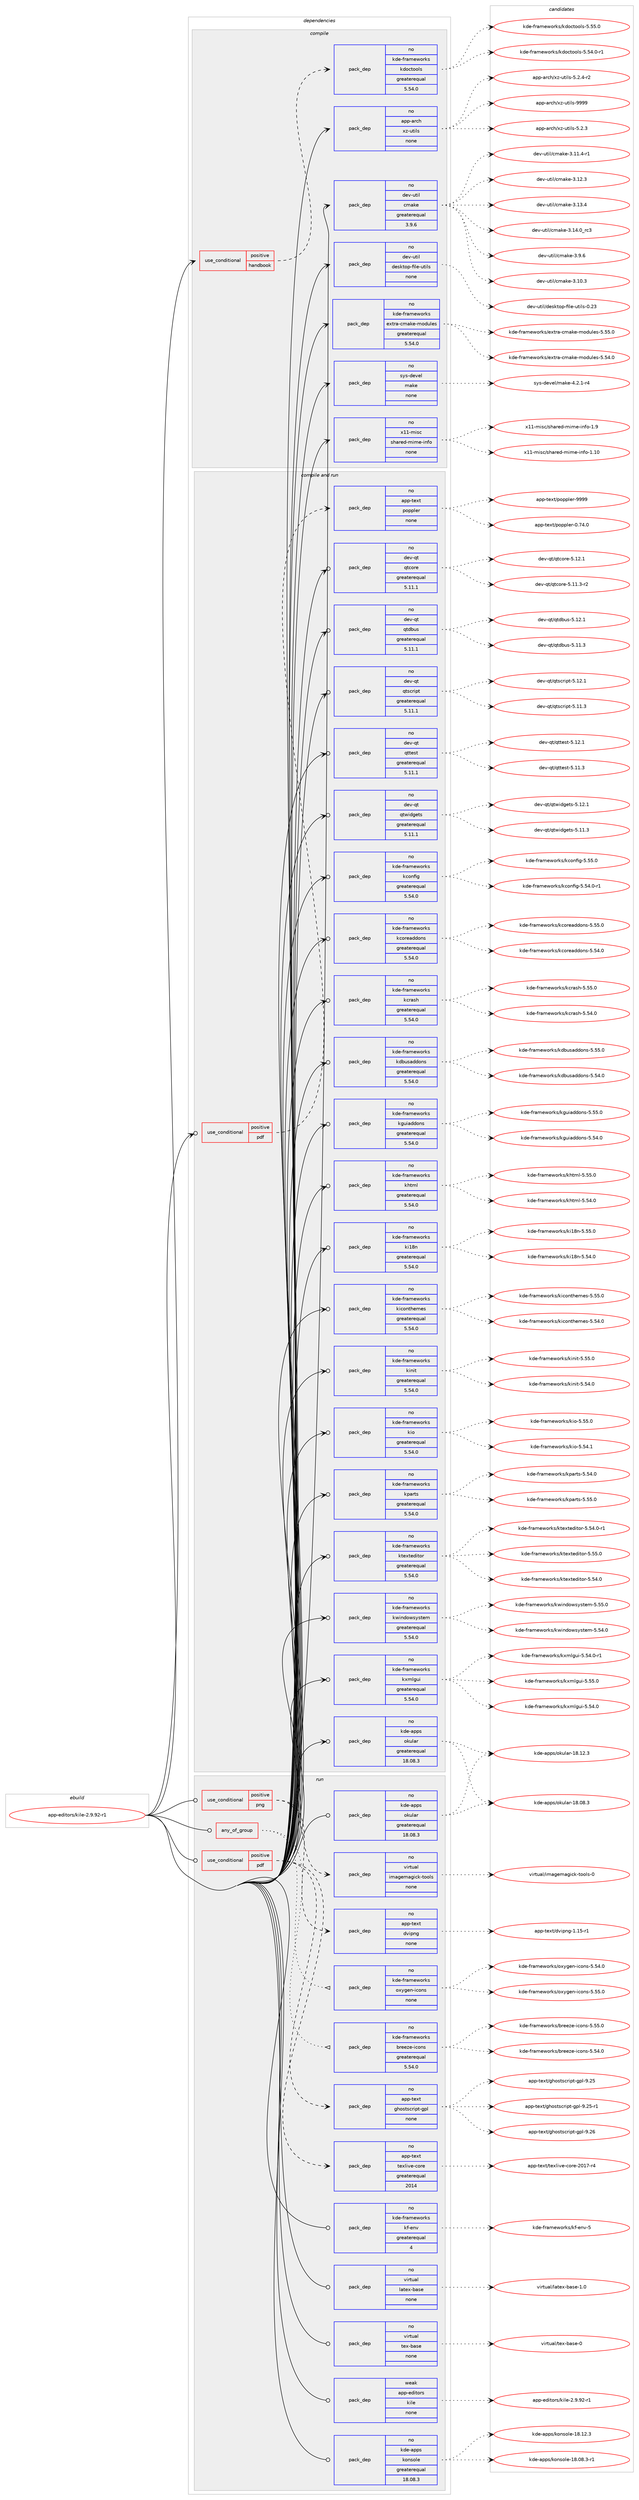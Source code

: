 digraph prolog {

# *************
# Graph options
# *************

newrank=true;
concentrate=true;
compound=true;
graph [rankdir=LR,fontname=Helvetica,fontsize=10,ranksep=1.5];#, ranksep=2.5, nodesep=0.2];
edge  [arrowhead=vee];
node  [fontname=Helvetica,fontsize=10];

# **********
# The ebuild
# **********

subgraph cluster_leftcol {
color=gray;
rank=same;
label=<<i>ebuild</i>>;
id [label="app-editors/kile-2.9.92-r1", color=red, width=4, href="../app-editors/kile-2.9.92-r1.svg"];
}

# ****************
# The dependencies
# ****************

subgraph cluster_midcol {
color=gray;
label=<<i>dependencies</i>>;
subgraph cluster_compile {
fillcolor="#eeeeee";
style=filled;
label=<<i>compile</i>>;
subgraph cond348886 {
dependency1280638 [label=<<TABLE BORDER="0" CELLBORDER="1" CELLSPACING="0" CELLPADDING="4"><TR><TD ROWSPAN="3" CELLPADDING="10">use_conditional</TD></TR><TR><TD>positive</TD></TR><TR><TD>handbook</TD></TR></TABLE>>, shape=none, color=red];
subgraph pack911832 {
dependency1280639 [label=<<TABLE BORDER="0" CELLBORDER="1" CELLSPACING="0" CELLPADDING="4" WIDTH="220"><TR><TD ROWSPAN="6" CELLPADDING="30">pack_dep</TD></TR><TR><TD WIDTH="110">no</TD></TR><TR><TD>kde-frameworks</TD></TR><TR><TD>kdoctools</TD></TR><TR><TD>greaterequal</TD></TR><TR><TD>5.54.0</TD></TR></TABLE>>, shape=none, color=blue];
}
dependency1280638:e -> dependency1280639:w [weight=20,style="dashed",arrowhead="vee"];
}
id:e -> dependency1280638:w [weight=20,style="solid",arrowhead="vee"];
subgraph pack911833 {
dependency1280640 [label=<<TABLE BORDER="0" CELLBORDER="1" CELLSPACING="0" CELLPADDING="4" WIDTH="220"><TR><TD ROWSPAN="6" CELLPADDING="30">pack_dep</TD></TR><TR><TD WIDTH="110">no</TD></TR><TR><TD>app-arch</TD></TR><TR><TD>xz-utils</TD></TR><TR><TD>none</TD></TR><TR><TD></TD></TR></TABLE>>, shape=none, color=blue];
}
id:e -> dependency1280640:w [weight=20,style="solid",arrowhead="vee"];
subgraph pack911834 {
dependency1280641 [label=<<TABLE BORDER="0" CELLBORDER="1" CELLSPACING="0" CELLPADDING="4" WIDTH="220"><TR><TD ROWSPAN="6" CELLPADDING="30">pack_dep</TD></TR><TR><TD WIDTH="110">no</TD></TR><TR><TD>dev-util</TD></TR><TR><TD>cmake</TD></TR><TR><TD>greaterequal</TD></TR><TR><TD>3.9.6</TD></TR></TABLE>>, shape=none, color=blue];
}
id:e -> dependency1280641:w [weight=20,style="solid",arrowhead="vee"];
subgraph pack911835 {
dependency1280642 [label=<<TABLE BORDER="0" CELLBORDER="1" CELLSPACING="0" CELLPADDING="4" WIDTH="220"><TR><TD ROWSPAN="6" CELLPADDING="30">pack_dep</TD></TR><TR><TD WIDTH="110">no</TD></TR><TR><TD>dev-util</TD></TR><TR><TD>desktop-file-utils</TD></TR><TR><TD>none</TD></TR><TR><TD></TD></TR></TABLE>>, shape=none, color=blue];
}
id:e -> dependency1280642:w [weight=20,style="solid",arrowhead="vee"];
subgraph pack911836 {
dependency1280643 [label=<<TABLE BORDER="0" CELLBORDER="1" CELLSPACING="0" CELLPADDING="4" WIDTH="220"><TR><TD ROWSPAN="6" CELLPADDING="30">pack_dep</TD></TR><TR><TD WIDTH="110">no</TD></TR><TR><TD>kde-frameworks</TD></TR><TR><TD>extra-cmake-modules</TD></TR><TR><TD>greaterequal</TD></TR><TR><TD>5.54.0</TD></TR></TABLE>>, shape=none, color=blue];
}
id:e -> dependency1280643:w [weight=20,style="solid",arrowhead="vee"];
subgraph pack911837 {
dependency1280644 [label=<<TABLE BORDER="0" CELLBORDER="1" CELLSPACING="0" CELLPADDING="4" WIDTH="220"><TR><TD ROWSPAN="6" CELLPADDING="30">pack_dep</TD></TR><TR><TD WIDTH="110">no</TD></TR><TR><TD>sys-devel</TD></TR><TR><TD>make</TD></TR><TR><TD>none</TD></TR><TR><TD></TD></TR></TABLE>>, shape=none, color=blue];
}
id:e -> dependency1280644:w [weight=20,style="solid",arrowhead="vee"];
subgraph pack911838 {
dependency1280645 [label=<<TABLE BORDER="0" CELLBORDER="1" CELLSPACING="0" CELLPADDING="4" WIDTH="220"><TR><TD ROWSPAN="6" CELLPADDING="30">pack_dep</TD></TR><TR><TD WIDTH="110">no</TD></TR><TR><TD>x11-misc</TD></TR><TR><TD>shared-mime-info</TD></TR><TR><TD>none</TD></TR><TR><TD></TD></TR></TABLE>>, shape=none, color=blue];
}
id:e -> dependency1280645:w [weight=20,style="solid",arrowhead="vee"];
}
subgraph cluster_compileandrun {
fillcolor="#eeeeee";
style=filled;
label=<<i>compile and run</i>>;
subgraph cond348887 {
dependency1280646 [label=<<TABLE BORDER="0" CELLBORDER="1" CELLSPACING="0" CELLPADDING="4"><TR><TD ROWSPAN="3" CELLPADDING="10">use_conditional</TD></TR><TR><TD>positive</TD></TR><TR><TD>pdf</TD></TR></TABLE>>, shape=none, color=red];
subgraph pack911839 {
dependency1280647 [label=<<TABLE BORDER="0" CELLBORDER="1" CELLSPACING="0" CELLPADDING="4" WIDTH="220"><TR><TD ROWSPAN="6" CELLPADDING="30">pack_dep</TD></TR><TR><TD WIDTH="110">no</TD></TR><TR><TD>app-text</TD></TR><TR><TD>poppler</TD></TR><TR><TD>none</TD></TR><TR><TD></TD></TR></TABLE>>, shape=none, color=blue];
}
dependency1280646:e -> dependency1280647:w [weight=20,style="dashed",arrowhead="vee"];
}
id:e -> dependency1280646:w [weight=20,style="solid",arrowhead="odotvee"];
subgraph pack911840 {
dependency1280648 [label=<<TABLE BORDER="0" CELLBORDER="1" CELLSPACING="0" CELLPADDING="4" WIDTH="220"><TR><TD ROWSPAN="6" CELLPADDING="30">pack_dep</TD></TR><TR><TD WIDTH="110">no</TD></TR><TR><TD>dev-qt</TD></TR><TR><TD>qtcore</TD></TR><TR><TD>greaterequal</TD></TR><TR><TD>5.11.1</TD></TR></TABLE>>, shape=none, color=blue];
}
id:e -> dependency1280648:w [weight=20,style="solid",arrowhead="odotvee"];
subgraph pack911841 {
dependency1280649 [label=<<TABLE BORDER="0" CELLBORDER="1" CELLSPACING="0" CELLPADDING="4" WIDTH="220"><TR><TD ROWSPAN="6" CELLPADDING="30">pack_dep</TD></TR><TR><TD WIDTH="110">no</TD></TR><TR><TD>dev-qt</TD></TR><TR><TD>qtdbus</TD></TR><TR><TD>greaterequal</TD></TR><TR><TD>5.11.1</TD></TR></TABLE>>, shape=none, color=blue];
}
id:e -> dependency1280649:w [weight=20,style="solid",arrowhead="odotvee"];
subgraph pack911842 {
dependency1280650 [label=<<TABLE BORDER="0" CELLBORDER="1" CELLSPACING="0" CELLPADDING="4" WIDTH="220"><TR><TD ROWSPAN="6" CELLPADDING="30">pack_dep</TD></TR><TR><TD WIDTH="110">no</TD></TR><TR><TD>dev-qt</TD></TR><TR><TD>qtscript</TD></TR><TR><TD>greaterequal</TD></TR><TR><TD>5.11.1</TD></TR></TABLE>>, shape=none, color=blue];
}
id:e -> dependency1280650:w [weight=20,style="solid",arrowhead="odotvee"];
subgraph pack911843 {
dependency1280651 [label=<<TABLE BORDER="0" CELLBORDER="1" CELLSPACING="0" CELLPADDING="4" WIDTH="220"><TR><TD ROWSPAN="6" CELLPADDING="30">pack_dep</TD></TR><TR><TD WIDTH="110">no</TD></TR><TR><TD>dev-qt</TD></TR><TR><TD>qttest</TD></TR><TR><TD>greaterequal</TD></TR><TR><TD>5.11.1</TD></TR></TABLE>>, shape=none, color=blue];
}
id:e -> dependency1280651:w [weight=20,style="solid",arrowhead="odotvee"];
subgraph pack911844 {
dependency1280652 [label=<<TABLE BORDER="0" CELLBORDER="1" CELLSPACING="0" CELLPADDING="4" WIDTH="220"><TR><TD ROWSPAN="6" CELLPADDING="30">pack_dep</TD></TR><TR><TD WIDTH="110">no</TD></TR><TR><TD>dev-qt</TD></TR><TR><TD>qtwidgets</TD></TR><TR><TD>greaterequal</TD></TR><TR><TD>5.11.1</TD></TR></TABLE>>, shape=none, color=blue];
}
id:e -> dependency1280652:w [weight=20,style="solid",arrowhead="odotvee"];
subgraph pack911845 {
dependency1280653 [label=<<TABLE BORDER="0" CELLBORDER="1" CELLSPACING="0" CELLPADDING="4" WIDTH="220"><TR><TD ROWSPAN="6" CELLPADDING="30">pack_dep</TD></TR><TR><TD WIDTH="110">no</TD></TR><TR><TD>kde-apps</TD></TR><TR><TD>okular</TD></TR><TR><TD>greaterequal</TD></TR><TR><TD>18.08.3</TD></TR></TABLE>>, shape=none, color=blue];
}
id:e -> dependency1280653:w [weight=20,style="solid",arrowhead="odotvee"];
subgraph pack911846 {
dependency1280654 [label=<<TABLE BORDER="0" CELLBORDER="1" CELLSPACING="0" CELLPADDING="4" WIDTH="220"><TR><TD ROWSPAN="6" CELLPADDING="30">pack_dep</TD></TR><TR><TD WIDTH="110">no</TD></TR><TR><TD>kde-frameworks</TD></TR><TR><TD>kconfig</TD></TR><TR><TD>greaterequal</TD></TR><TR><TD>5.54.0</TD></TR></TABLE>>, shape=none, color=blue];
}
id:e -> dependency1280654:w [weight=20,style="solid",arrowhead="odotvee"];
subgraph pack911847 {
dependency1280655 [label=<<TABLE BORDER="0" CELLBORDER="1" CELLSPACING="0" CELLPADDING="4" WIDTH="220"><TR><TD ROWSPAN="6" CELLPADDING="30">pack_dep</TD></TR><TR><TD WIDTH="110">no</TD></TR><TR><TD>kde-frameworks</TD></TR><TR><TD>kcoreaddons</TD></TR><TR><TD>greaterequal</TD></TR><TR><TD>5.54.0</TD></TR></TABLE>>, shape=none, color=blue];
}
id:e -> dependency1280655:w [weight=20,style="solid",arrowhead="odotvee"];
subgraph pack911848 {
dependency1280656 [label=<<TABLE BORDER="0" CELLBORDER="1" CELLSPACING="0" CELLPADDING="4" WIDTH="220"><TR><TD ROWSPAN="6" CELLPADDING="30">pack_dep</TD></TR><TR><TD WIDTH="110">no</TD></TR><TR><TD>kde-frameworks</TD></TR><TR><TD>kcrash</TD></TR><TR><TD>greaterequal</TD></TR><TR><TD>5.54.0</TD></TR></TABLE>>, shape=none, color=blue];
}
id:e -> dependency1280656:w [weight=20,style="solid",arrowhead="odotvee"];
subgraph pack911849 {
dependency1280657 [label=<<TABLE BORDER="0" CELLBORDER="1" CELLSPACING="0" CELLPADDING="4" WIDTH="220"><TR><TD ROWSPAN="6" CELLPADDING="30">pack_dep</TD></TR><TR><TD WIDTH="110">no</TD></TR><TR><TD>kde-frameworks</TD></TR><TR><TD>kdbusaddons</TD></TR><TR><TD>greaterequal</TD></TR><TR><TD>5.54.0</TD></TR></TABLE>>, shape=none, color=blue];
}
id:e -> dependency1280657:w [weight=20,style="solid",arrowhead="odotvee"];
subgraph pack911850 {
dependency1280658 [label=<<TABLE BORDER="0" CELLBORDER="1" CELLSPACING="0" CELLPADDING="4" WIDTH="220"><TR><TD ROWSPAN="6" CELLPADDING="30">pack_dep</TD></TR><TR><TD WIDTH="110">no</TD></TR><TR><TD>kde-frameworks</TD></TR><TR><TD>kguiaddons</TD></TR><TR><TD>greaterequal</TD></TR><TR><TD>5.54.0</TD></TR></TABLE>>, shape=none, color=blue];
}
id:e -> dependency1280658:w [weight=20,style="solid",arrowhead="odotvee"];
subgraph pack911851 {
dependency1280659 [label=<<TABLE BORDER="0" CELLBORDER="1" CELLSPACING="0" CELLPADDING="4" WIDTH="220"><TR><TD ROWSPAN="6" CELLPADDING="30">pack_dep</TD></TR><TR><TD WIDTH="110">no</TD></TR><TR><TD>kde-frameworks</TD></TR><TR><TD>khtml</TD></TR><TR><TD>greaterequal</TD></TR><TR><TD>5.54.0</TD></TR></TABLE>>, shape=none, color=blue];
}
id:e -> dependency1280659:w [weight=20,style="solid",arrowhead="odotvee"];
subgraph pack911852 {
dependency1280660 [label=<<TABLE BORDER="0" CELLBORDER="1" CELLSPACING="0" CELLPADDING="4" WIDTH="220"><TR><TD ROWSPAN="6" CELLPADDING="30">pack_dep</TD></TR><TR><TD WIDTH="110">no</TD></TR><TR><TD>kde-frameworks</TD></TR><TR><TD>ki18n</TD></TR><TR><TD>greaterequal</TD></TR><TR><TD>5.54.0</TD></TR></TABLE>>, shape=none, color=blue];
}
id:e -> dependency1280660:w [weight=20,style="solid",arrowhead="odotvee"];
subgraph pack911853 {
dependency1280661 [label=<<TABLE BORDER="0" CELLBORDER="1" CELLSPACING="0" CELLPADDING="4" WIDTH="220"><TR><TD ROWSPAN="6" CELLPADDING="30">pack_dep</TD></TR><TR><TD WIDTH="110">no</TD></TR><TR><TD>kde-frameworks</TD></TR><TR><TD>kiconthemes</TD></TR><TR><TD>greaterequal</TD></TR><TR><TD>5.54.0</TD></TR></TABLE>>, shape=none, color=blue];
}
id:e -> dependency1280661:w [weight=20,style="solid",arrowhead="odotvee"];
subgraph pack911854 {
dependency1280662 [label=<<TABLE BORDER="0" CELLBORDER="1" CELLSPACING="0" CELLPADDING="4" WIDTH="220"><TR><TD ROWSPAN="6" CELLPADDING="30">pack_dep</TD></TR><TR><TD WIDTH="110">no</TD></TR><TR><TD>kde-frameworks</TD></TR><TR><TD>kinit</TD></TR><TR><TD>greaterequal</TD></TR><TR><TD>5.54.0</TD></TR></TABLE>>, shape=none, color=blue];
}
id:e -> dependency1280662:w [weight=20,style="solid",arrowhead="odotvee"];
subgraph pack911855 {
dependency1280663 [label=<<TABLE BORDER="0" CELLBORDER="1" CELLSPACING="0" CELLPADDING="4" WIDTH="220"><TR><TD ROWSPAN="6" CELLPADDING="30">pack_dep</TD></TR><TR><TD WIDTH="110">no</TD></TR><TR><TD>kde-frameworks</TD></TR><TR><TD>kio</TD></TR><TR><TD>greaterequal</TD></TR><TR><TD>5.54.0</TD></TR></TABLE>>, shape=none, color=blue];
}
id:e -> dependency1280663:w [weight=20,style="solid",arrowhead="odotvee"];
subgraph pack911856 {
dependency1280664 [label=<<TABLE BORDER="0" CELLBORDER="1" CELLSPACING="0" CELLPADDING="4" WIDTH="220"><TR><TD ROWSPAN="6" CELLPADDING="30">pack_dep</TD></TR><TR><TD WIDTH="110">no</TD></TR><TR><TD>kde-frameworks</TD></TR><TR><TD>kparts</TD></TR><TR><TD>greaterequal</TD></TR><TR><TD>5.54.0</TD></TR></TABLE>>, shape=none, color=blue];
}
id:e -> dependency1280664:w [weight=20,style="solid",arrowhead="odotvee"];
subgraph pack911857 {
dependency1280665 [label=<<TABLE BORDER="0" CELLBORDER="1" CELLSPACING="0" CELLPADDING="4" WIDTH="220"><TR><TD ROWSPAN="6" CELLPADDING="30">pack_dep</TD></TR><TR><TD WIDTH="110">no</TD></TR><TR><TD>kde-frameworks</TD></TR><TR><TD>ktexteditor</TD></TR><TR><TD>greaterequal</TD></TR><TR><TD>5.54.0</TD></TR></TABLE>>, shape=none, color=blue];
}
id:e -> dependency1280665:w [weight=20,style="solid",arrowhead="odotvee"];
subgraph pack911858 {
dependency1280666 [label=<<TABLE BORDER="0" CELLBORDER="1" CELLSPACING="0" CELLPADDING="4" WIDTH="220"><TR><TD ROWSPAN="6" CELLPADDING="30">pack_dep</TD></TR><TR><TD WIDTH="110">no</TD></TR><TR><TD>kde-frameworks</TD></TR><TR><TD>kwindowsystem</TD></TR><TR><TD>greaterequal</TD></TR><TR><TD>5.54.0</TD></TR></TABLE>>, shape=none, color=blue];
}
id:e -> dependency1280666:w [weight=20,style="solid",arrowhead="odotvee"];
subgraph pack911859 {
dependency1280667 [label=<<TABLE BORDER="0" CELLBORDER="1" CELLSPACING="0" CELLPADDING="4" WIDTH="220"><TR><TD ROWSPAN="6" CELLPADDING="30">pack_dep</TD></TR><TR><TD WIDTH="110">no</TD></TR><TR><TD>kde-frameworks</TD></TR><TR><TD>kxmlgui</TD></TR><TR><TD>greaterequal</TD></TR><TR><TD>5.54.0</TD></TR></TABLE>>, shape=none, color=blue];
}
id:e -> dependency1280667:w [weight=20,style="solid",arrowhead="odotvee"];
}
subgraph cluster_run {
fillcolor="#eeeeee";
style=filled;
label=<<i>run</i>>;
subgraph any19392 {
dependency1280668 [label=<<TABLE BORDER="0" CELLBORDER="1" CELLSPACING="0" CELLPADDING="4"><TR><TD CELLPADDING="10">any_of_group</TD></TR></TABLE>>, shape=none, color=red];subgraph pack911860 {
dependency1280669 [label=<<TABLE BORDER="0" CELLBORDER="1" CELLSPACING="0" CELLPADDING="4" WIDTH="220"><TR><TD ROWSPAN="6" CELLPADDING="30">pack_dep</TD></TR><TR><TD WIDTH="110">no</TD></TR><TR><TD>kde-frameworks</TD></TR><TR><TD>breeze-icons</TD></TR><TR><TD>greaterequal</TD></TR><TR><TD>5.54.0</TD></TR></TABLE>>, shape=none, color=blue];
}
dependency1280668:e -> dependency1280669:w [weight=20,style="dotted",arrowhead="oinv"];
subgraph pack911861 {
dependency1280670 [label=<<TABLE BORDER="0" CELLBORDER="1" CELLSPACING="0" CELLPADDING="4" WIDTH="220"><TR><TD ROWSPAN="6" CELLPADDING="30">pack_dep</TD></TR><TR><TD WIDTH="110">no</TD></TR><TR><TD>kde-frameworks</TD></TR><TR><TD>oxygen-icons</TD></TR><TR><TD>none</TD></TR><TR><TD></TD></TR></TABLE>>, shape=none, color=blue];
}
dependency1280668:e -> dependency1280670:w [weight=20,style="dotted",arrowhead="oinv"];
}
id:e -> dependency1280668:w [weight=20,style="solid",arrowhead="odot"];
subgraph cond348888 {
dependency1280671 [label=<<TABLE BORDER="0" CELLBORDER="1" CELLSPACING="0" CELLPADDING="4"><TR><TD ROWSPAN="3" CELLPADDING="10">use_conditional</TD></TR><TR><TD>positive</TD></TR><TR><TD>pdf</TD></TR></TABLE>>, shape=none, color=red];
subgraph pack911862 {
dependency1280672 [label=<<TABLE BORDER="0" CELLBORDER="1" CELLSPACING="0" CELLPADDING="4" WIDTH="220"><TR><TD ROWSPAN="6" CELLPADDING="30">pack_dep</TD></TR><TR><TD WIDTH="110">no</TD></TR><TR><TD>app-text</TD></TR><TR><TD>texlive-core</TD></TR><TR><TD>greaterequal</TD></TR><TR><TD>2014</TD></TR></TABLE>>, shape=none, color=blue];
}
dependency1280671:e -> dependency1280672:w [weight=20,style="dashed",arrowhead="vee"];
subgraph pack911863 {
dependency1280673 [label=<<TABLE BORDER="0" CELLBORDER="1" CELLSPACING="0" CELLPADDING="4" WIDTH="220"><TR><TD ROWSPAN="6" CELLPADDING="30">pack_dep</TD></TR><TR><TD WIDTH="110">no</TD></TR><TR><TD>app-text</TD></TR><TR><TD>ghostscript-gpl</TD></TR><TR><TD>none</TD></TR><TR><TD></TD></TR></TABLE>>, shape=none, color=blue];
}
dependency1280671:e -> dependency1280673:w [weight=20,style="dashed",arrowhead="vee"];
}
id:e -> dependency1280671:w [weight=20,style="solid",arrowhead="odot"];
subgraph cond348889 {
dependency1280674 [label=<<TABLE BORDER="0" CELLBORDER="1" CELLSPACING="0" CELLPADDING="4"><TR><TD ROWSPAN="3" CELLPADDING="10">use_conditional</TD></TR><TR><TD>positive</TD></TR><TR><TD>png</TD></TR></TABLE>>, shape=none, color=red];
subgraph pack911864 {
dependency1280675 [label=<<TABLE BORDER="0" CELLBORDER="1" CELLSPACING="0" CELLPADDING="4" WIDTH="220"><TR><TD ROWSPAN="6" CELLPADDING="30">pack_dep</TD></TR><TR><TD WIDTH="110">no</TD></TR><TR><TD>app-text</TD></TR><TR><TD>dvipng</TD></TR><TR><TD>none</TD></TR><TR><TD></TD></TR></TABLE>>, shape=none, color=blue];
}
dependency1280674:e -> dependency1280675:w [weight=20,style="dashed",arrowhead="vee"];
subgraph pack911865 {
dependency1280676 [label=<<TABLE BORDER="0" CELLBORDER="1" CELLSPACING="0" CELLPADDING="4" WIDTH="220"><TR><TD ROWSPAN="6" CELLPADDING="30">pack_dep</TD></TR><TR><TD WIDTH="110">no</TD></TR><TR><TD>virtual</TD></TR><TR><TD>imagemagick-tools</TD></TR><TR><TD>none</TD></TR><TR><TD></TD></TR></TABLE>>, shape=none, color=blue];
}
dependency1280674:e -> dependency1280676:w [weight=20,style="dashed",arrowhead="vee"];
}
id:e -> dependency1280674:w [weight=20,style="solid",arrowhead="odot"];
subgraph pack911866 {
dependency1280677 [label=<<TABLE BORDER="0" CELLBORDER="1" CELLSPACING="0" CELLPADDING="4" WIDTH="220"><TR><TD ROWSPAN="6" CELLPADDING="30">pack_dep</TD></TR><TR><TD WIDTH="110">no</TD></TR><TR><TD>kde-apps</TD></TR><TR><TD>konsole</TD></TR><TR><TD>greaterequal</TD></TR><TR><TD>18.08.3</TD></TR></TABLE>>, shape=none, color=blue];
}
id:e -> dependency1280677:w [weight=20,style="solid",arrowhead="odot"];
subgraph pack911867 {
dependency1280678 [label=<<TABLE BORDER="0" CELLBORDER="1" CELLSPACING="0" CELLPADDING="4" WIDTH="220"><TR><TD ROWSPAN="6" CELLPADDING="30">pack_dep</TD></TR><TR><TD WIDTH="110">no</TD></TR><TR><TD>kde-apps</TD></TR><TR><TD>okular</TD></TR><TR><TD>greaterequal</TD></TR><TR><TD>18.08.3</TD></TR></TABLE>>, shape=none, color=blue];
}
id:e -> dependency1280678:w [weight=20,style="solid",arrowhead="odot"];
subgraph pack911868 {
dependency1280679 [label=<<TABLE BORDER="0" CELLBORDER="1" CELLSPACING="0" CELLPADDING="4" WIDTH="220"><TR><TD ROWSPAN="6" CELLPADDING="30">pack_dep</TD></TR><TR><TD WIDTH="110">no</TD></TR><TR><TD>kde-frameworks</TD></TR><TR><TD>kf-env</TD></TR><TR><TD>greaterequal</TD></TR><TR><TD>4</TD></TR></TABLE>>, shape=none, color=blue];
}
id:e -> dependency1280679:w [weight=20,style="solid",arrowhead="odot"];
subgraph pack911869 {
dependency1280680 [label=<<TABLE BORDER="0" CELLBORDER="1" CELLSPACING="0" CELLPADDING="4" WIDTH="220"><TR><TD ROWSPAN="6" CELLPADDING="30">pack_dep</TD></TR><TR><TD WIDTH="110">no</TD></TR><TR><TD>virtual</TD></TR><TR><TD>latex-base</TD></TR><TR><TD>none</TD></TR><TR><TD></TD></TR></TABLE>>, shape=none, color=blue];
}
id:e -> dependency1280680:w [weight=20,style="solid",arrowhead="odot"];
subgraph pack911870 {
dependency1280681 [label=<<TABLE BORDER="0" CELLBORDER="1" CELLSPACING="0" CELLPADDING="4" WIDTH="220"><TR><TD ROWSPAN="6" CELLPADDING="30">pack_dep</TD></TR><TR><TD WIDTH="110">no</TD></TR><TR><TD>virtual</TD></TR><TR><TD>tex-base</TD></TR><TR><TD>none</TD></TR><TR><TD></TD></TR></TABLE>>, shape=none, color=blue];
}
id:e -> dependency1280681:w [weight=20,style="solid",arrowhead="odot"];
subgraph pack911871 {
dependency1280682 [label=<<TABLE BORDER="0" CELLBORDER="1" CELLSPACING="0" CELLPADDING="4" WIDTH="220"><TR><TD ROWSPAN="6" CELLPADDING="30">pack_dep</TD></TR><TR><TD WIDTH="110">weak</TD></TR><TR><TD>app-editors</TD></TR><TR><TD>kile</TD></TR><TR><TD>none</TD></TR><TR><TD></TD></TR></TABLE>>, shape=none, color=blue];
}
id:e -> dependency1280682:w [weight=20,style="solid",arrowhead="odot"];
}
}

# **************
# The candidates
# **************

subgraph cluster_choices {
rank=same;
color=gray;
label=<<i>candidates</i>>;

subgraph choice911832 {
color=black;
nodesep=1;
choice10710010145102114971091011191111141071154710710011199116111111108115455346535246484511449 [label="kde-frameworks/kdoctools-5.54.0-r1", color=red, width=4,href="../kde-frameworks/kdoctools-5.54.0-r1.svg"];
choice1071001014510211497109101119111114107115471071001119911611111110811545534653534648 [label="kde-frameworks/kdoctools-5.55.0", color=red, width=4,href="../kde-frameworks/kdoctools-5.55.0.svg"];
dependency1280639:e -> choice10710010145102114971091011191111141071154710710011199116111111108115455346535246484511449:w [style=dotted,weight="100"];
dependency1280639:e -> choice1071001014510211497109101119111114107115471071001119911611111110811545534653534648:w [style=dotted,weight="100"];
}
subgraph choice911833 {
color=black;
nodesep=1;
choice971121124597114991044712012245117116105108115455346504651 [label="app-arch/xz-utils-5.2.3", color=red, width=4,href="../app-arch/xz-utils-5.2.3.svg"];
choice9711211245971149910447120122451171161051081154553465046524511450 [label="app-arch/xz-utils-5.2.4-r2", color=red, width=4,href="../app-arch/xz-utils-5.2.4-r2.svg"];
choice9711211245971149910447120122451171161051081154557575757 [label="app-arch/xz-utils-9999", color=red, width=4,href="../app-arch/xz-utils-9999.svg"];
dependency1280640:e -> choice971121124597114991044712012245117116105108115455346504651:w [style=dotted,weight="100"];
dependency1280640:e -> choice9711211245971149910447120122451171161051081154553465046524511450:w [style=dotted,weight="100"];
dependency1280640:e -> choice9711211245971149910447120122451171161051081154557575757:w [style=dotted,weight="100"];
}
subgraph choice911834 {
color=black;
nodesep=1;
choice1001011184511711610510847991099710710145514649484651 [label="dev-util/cmake-3.10.3", color=red, width=4,href="../dev-util/cmake-3.10.3.svg"];
choice10010111845117116105108479910997107101455146494946524511449 [label="dev-util/cmake-3.11.4-r1", color=red, width=4,href="../dev-util/cmake-3.11.4-r1.svg"];
choice1001011184511711610510847991099710710145514649504651 [label="dev-util/cmake-3.12.3", color=red, width=4,href="../dev-util/cmake-3.12.3.svg"];
choice1001011184511711610510847991099710710145514649514652 [label="dev-util/cmake-3.13.4", color=red, width=4,href="../dev-util/cmake-3.13.4.svg"];
choice1001011184511711610510847991099710710145514649524648951149951 [label="dev-util/cmake-3.14.0_rc3", color=red, width=4,href="../dev-util/cmake-3.14.0_rc3.svg"];
choice10010111845117116105108479910997107101455146574654 [label="dev-util/cmake-3.9.6", color=red, width=4,href="../dev-util/cmake-3.9.6.svg"];
dependency1280641:e -> choice1001011184511711610510847991099710710145514649484651:w [style=dotted,weight="100"];
dependency1280641:e -> choice10010111845117116105108479910997107101455146494946524511449:w [style=dotted,weight="100"];
dependency1280641:e -> choice1001011184511711610510847991099710710145514649504651:w [style=dotted,weight="100"];
dependency1280641:e -> choice1001011184511711610510847991099710710145514649514652:w [style=dotted,weight="100"];
dependency1280641:e -> choice1001011184511711610510847991099710710145514649524648951149951:w [style=dotted,weight="100"];
dependency1280641:e -> choice10010111845117116105108479910997107101455146574654:w [style=dotted,weight="100"];
}
subgraph choice911835 {
color=black;
nodesep=1;
choice100101118451171161051084710010111510711611111245102105108101451171161051081154548465051 [label="dev-util/desktop-file-utils-0.23", color=red, width=4,href="../dev-util/desktop-file-utils-0.23.svg"];
dependency1280642:e -> choice100101118451171161051084710010111510711611111245102105108101451171161051081154548465051:w [style=dotted,weight="100"];
}
subgraph choice911836 {
color=black;
nodesep=1;
choice107100101451021149710910111911111410711547101120116114974599109971071014510911110011710810111545534653524648 [label="kde-frameworks/extra-cmake-modules-5.54.0", color=red, width=4,href="../kde-frameworks/extra-cmake-modules-5.54.0.svg"];
choice107100101451021149710910111911111410711547101120116114974599109971071014510911110011710810111545534653534648 [label="kde-frameworks/extra-cmake-modules-5.55.0", color=red, width=4,href="../kde-frameworks/extra-cmake-modules-5.55.0.svg"];
dependency1280643:e -> choice107100101451021149710910111911111410711547101120116114974599109971071014510911110011710810111545534653524648:w [style=dotted,weight="100"];
dependency1280643:e -> choice107100101451021149710910111911111410711547101120116114974599109971071014510911110011710810111545534653534648:w [style=dotted,weight="100"];
}
subgraph choice911837 {
color=black;
nodesep=1;
choice1151211154510010111810110847109971071014552465046494511452 [label="sys-devel/make-4.2.1-r4", color=red, width=4,href="../sys-devel/make-4.2.1-r4.svg"];
dependency1280644:e -> choice1151211154510010111810110847109971071014552465046494511452:w [style=dotted,weight="100"];
}
subgraph choice911838 {
color=black;
nodesep=1;
choice12049494510910511599471151049711410110045109105109101451051101021114549464948 [label="x11-misc/shared-mime-info-1.10", color=red, width=4,href="../x11-misc/shared-mime-info-1.10.svg"];
choice120494945109105115994711510497114101100451091051091014510511010211145494657 [label="x11-misc/shared-mime-info-1.9", color=red, width=4,href="../x11-misc/shared-mime-info-1.9.svg"];
dependency1280645:e -> choice12049494510910511599471151049711410110045109105109101451051101021114549464948:w [style=dotted,weight="100"];
dependency1280645:e -> choice120494945109105115994711510497114101100451091051091014510511010211145494657:w [style=dotted,weight="100"];
}
subgraph choice911839 {
color=black;
nodesep=1;
choice97112112451161011201164711211111211210810111445484655524648 [label="app-text/poppler-0.74.0", color=red, width=4,href="../app-text/poppler-0.74.0.svg"];
choice9711211245116101120116471121111121121081011144557575757 [label="app-text/poppler-9999", color=red, width=4,href="../app-text/poppler-9999.svg"];
dependency1280647:e -> choice97112112451161011201164711211111211210810111445484655524648:w [style=dotted,weight="100"];
dependency1280647:e -> choice9711211245116101120116471121111121121081011144557575757:w [style=dotted,weight="100"];
}
subgraph choice911840 {
color=black;
nodesep=1;
choice100101118451131164711311699111114101455346494946514511450 [label="dev-qt/qtcore-5.11.3-r2", color=red, width=4,href="../dev-qt/qtcore-5.11.3-r2.svg"];
choice10010111845113116471131169911111410145534649504649 [label="dev-qt/qtcore-5.12.1", color=red, width=4,href="../dev-qt/qtcore-5.12.1.svg"];
dependency1280648:e -> choice100101118451131164711311699111114101455346494946514511450:w [style=dotted,weight="100"];
dependency1280648:e -> choice10010111845113116471131169911111410145534649504649:w [style=dotted,weight="100"];
}
subgraph choice911841 {
color=black;
nodesep=1;
choice10010111845113116471131161009811711545534649494651 [label="dev-qt/qtdbus-5.11.3", color=red, width=4,href="../dev-qt/qtdbus-5.11.3.svg"];
choice10010111845113116471131161009811711545534649504649 [label="dev-qt/qtdbus-5.12.1", color=red, width=4,href="../dev-qt/qtdbus-5.12.1.svg"];
dependency1280649:e -> choice10010111845113116471131161009811711545534649494651:w [style=dotted,weight="100"];
dependency1280649:e -> choice10010111845113116471131161009811711545534649504649:w [style=dotted,weight="100"];
}
subgraph choice911842 {
color=black;
nodesep=1;
choice10010111845113116471131161159911410511211645534649494651 [label="dev-qt/qtscript-5.11.3", color=red, width=4,href="../dev-qt/qtscript-5.11.3.svg"];
choice10010111845113116471131161159911410511211645534649504649 [label="dev-qt/qtscript-5.12.1", color=red, width=4,href="../dev-qt/qtscript-5.12.1.svg"];
dependency1280650:e -> choice10010111845113116471131161159911410511211645534649494651:w [style=dotted,weight="100"];
dependency1280650:e -> choice10010111845113116471131161159911410511211645534649504649:w [style=dotted,weight="100"];
}
subgraph choice911843 {
color=black;
nodesep=1;
choice100101118451131164711311611610111511645534649494651 [label="dev-qt/qttest-5.11.3", color=red, width=4,href="../dev-qt/qttest-5.11.3.svg"];
choice100101118451131164711311611610111511645534649504649 [label="dev-qt/qttest-5.12.1", color=red, width=4,href="../dev-qt/qttest-5.12.1.svg"];
dependency1280651:e -> choice100101118451131164711311611610111511645534649494651:w [style=dotted,weight="100"];
dependency1280651:e -> choice100101118451131164711311611610111511645534649504649:w [style=dotted,weight="100"];
}
subgraph choice911844 {
color=black;
nodesep=1;
choice100101118451131164711311611910510010310111611545534649494651 [label="dev-qt/qtwidgets-5.11.3", color=red, width=4,href="../dev-qt/qtwidgets-5.11.3.svg"];
choice100101118451131164711311611910510010310111611545534649504649 [label="dev-qt/qtwidgets-5.12.1", color=red, width=4,href="../dev-qt/qtwidgets-5.12.1.svg"];
dependency1280652:e -> choice100101118451131164711311611910510010310111611545534649494651:w [style=dotted,weight="100"];
dependency1280652:e -> choice100101118451131164711311611910510010310111611545534649504649:w [style=dotted,weight="100"];
}
subgraph choice911845 {
color=black;
nodesep=1;
choice107100101459711211211547111107117108971144549564648564651 [label="kde-apps/okular-18.08.3", color=red, width=4,href="../kde-apps/okular-18.08.3.svg"];
choice107100101459711211211547111107117108971144549564649504651 [label="kde-apps/okular-18.12.3", color=red, width=4,href="../kde-apps/okular-18.12.3.svg"];
dependency1280653:e -> choice107100101459711211211547111107117108971144549564648564651:w [style=dotted,weight="100"];
dependency1280653:e -> choice107100101459711211211547111107117108971144549564649504651:w [style=dotted,weight="100"];
}
subgraph choice911846 {
color=black;
nodesep=1;
choice10710010145102114971091011191111141071154710799111110102105103455346535246484511449 [label="kde-frameworks/kconfig-5.54.0-r1", color=red, width=4,href="../kde-frameworks/kconfig-5.54.0-r1.svg"];
choice1071001014510211497109101119111114107115471079911111010210510345534653534648 [label="kde-frameworks/kconfig-5.55.0", color=red, width=4,href="../kde-frameworks/kconfig-5.55.0.svg"];
dependency1280654:e -> choice10710010145102114971091011191111141071154710799111110102105103455346535246484511449:w [style=dotted,weight="100"];
dependency1280654:e -> choice1071001014510211497109101119111114107115471079911111010210510345534653534648:w [style=dotted,weight="100"];
}
subgraph choice911847 {
color=black;
nodesep=1;
choice107100101451021149710910111911111410711547107991111141019710010011111011545534653524648 [label="kde-frameworks/kcoreaddons-5.54.0", color=red, width=4,href="../kde-frameworks/kcoreaddons-5.54.0.svg"];
choice107100101451021149710910111911111410711547107991111141019710010011111011545534653534648 [label="kde-frameworks/kcoreaddons-5.55.0", color=red, width=4,href="../kde-frameworks/kcoreaddons-5.55.0.svg"];
dependency1280655:e -> choice107100101451021149710910111911111410711547107991111141019710010011111011545534653524648:w [style=dotted,weight="100"];
dependency1280655:e -> choice107100101451021149710910111911111410711547107991111141019710010011111011545534653534648:w [style=dotted,weight="100"];
}
subgraph choice911848 {
color=black;
nodesep=1;
choice107100101451021149710910111911111410711547107991149711510445534653524648 [label="kde-frameworks/kcrash-5.54.0", color=red, width=4,href="../kde-frameworks/kcrash-5.54.0.svg"];
choice107100101451021149710910111911111410711547107991149711510445534653534648 [label="kde-frameworks/kcrash-5.55.0", color=red, width=4,href="../kde-frameworks/kcrash-5.55.0.svg"];
dependency1280656:e -> choice107100101451021149710910111911111410711547107991149711510445534653524648:w [style=dotted,weight="100"];
dependency1280656:e -> choice107100101451021149710910111911111410711547107991149711510445534653534648:w [style=dotted,weight="100"];
}
subgraph choice911849 {
color=black;
nodesep=1;
choice107100101451021149710910111911111410711547107100981171159710010011111011545534653524648 [label="kde-frameworks/kdbusaddons-5.54.0", color=red, width=4,href="../kde-frameworks/kdbusaddons-5.54.0.svg"];
choice107100101451021149710910111911111410711547107100981171159710010011111011545534653534648 [label="kde-frameworks/kdbusaddons-5.55.0", color=red, width=4,href="../kde-frameworks/kdbusaddons-5.55.0.svg"];
dependency1280657:e -> choice107100101451021149710910111911111410711547107100981171159710010011111011545534653524648:w [style=dotted,weight="100"];
dependency1280657:e -> choice107100101451021149710910111911111410711547107100981171159710010011111011545534653534648:w [style=dotted,weight="100"];
}
subgraph choice911850 {
color=black;
nodesep=1;
choice1071001014510211497109101119111114107115471071031171059710010011111011545534653524648 [label="kde-frameworks/kguiaddons-5.54.0", color=red, width=4,href="../kde-frameworks/kguiaddons-5.54.0.svg"];
choice1071001014510211497109101119111114107115471071031171059710010011111011545534653534648 [label="kde-frameworks/kguiaddons-5.55.0", color=red, width=4,href="../kde-frameworks/kguiaddons-5.55.0.svg"];
dependency1280658:e -> choice1071001014510211497109101119111114107115471071031171059710010011111011545534653524648:w [style=dotted,weight="100"];
dependency1280658:e -> choice1071001014510211497109101119111114107115471071031171059710010011111011545534653534648:w [style=dotted,weight="100"];
}
subgraph choice911851 {
color=black;
nodesep=1;
choice10710010145102114971091011191111141071154710710411610910845534653524648 [label="kde-frameworks/khtml-5.54.0", color=red, width=4,href="../kde-frameworks/khtml-5.54.0.svg"];
choice10710010145102114971091011191111141071154710710411610910845534653534648 [label="kde-frameworks/khtml-5.55.0", color=red, width=4,href="../kde-frameworks/khtml-5.55.0.svg"];
dependency1280659:e -> choice10710010145102114971091011191111141071154710710411610910845534653524648:w [style=dotted,weight="100"];
dependency1280659:e -> choice10710010145102114971091011191111141071154710710411610910845534653534648:w [style=dotted,weight="100"];
}
subgraph choice911852 {
color=black;
nodesep=1;
choice107100101451021149710910111911111410711547107105495611045534653524648 [label="kde-frameworks/ki18n-5.54.0", color=red, width=4,href="../kde-frameworks/ki18n-5.54.0.svg"];
choice107100101451021149710910111911111410711547107105495611045534653534648 [label="kde-frameworks/ki18n-5.55.0", color=red, width=4,href="../kde-frameworks/ki18n-5.55.0.svg"];
dependency1280660:e -> choice107100101451021149710910111911111410711547107105495611045534653524648:w [style=dotted,weight="100"];
dependency1280660:e -> choice107100101451021149710910111911111410711547107105495611045534653534648:w [style=dotted,weight="100"];
}
subgraph choice911853 {
color=black;
nodesep=1;
choice1071001014510211497109101119111114107115471071059911111011610410110910111545534653524648 [label="kde-frameworks/kiconthemes-5.54.0", color=red, width=4,href="../kde-frameworks/kiconthemes-5.54.0.svg"];
choice1071001014510211497109101119111114107115471071059911111011610410110910111545534653534648 [label="kde-frameworks/kiconthemes-5.55.0", color=red, width=4,href="../kde-frameworks/kiconthemes-5.55.0.svg"];
dependency1280661:e -> choice1071001014510211497109101119111114107115471071059911111011610410110910111545534653524648:w [style=dotted,weight="100"];
dependency1280661:e -> choice1071001014510211497109101119111114107115471071059911111011610410110910111545534653534648:w [style=dotted,weight="100"];
}
subgraph choice911854 {
color=black;
nodesep=1;
choice10710010145102114971091011191111141071154710710511010511645534653524648 [label="kde-frameworks/kinit-5.54.0", color=red, width=4,href="../kde-frameworks/kinit-5.54.0.svg"];
choice10710010145102114971091011191111141071154710710511010511645534653534648 [label="kde-frameworks/kinit-5.55.0", color=red, width=4,href="../kde-frameworks/kinit-5.55.0.svg"];
dependency1280662:e -> choice10710010145102114971091011191111141071154710710511010511645534653524648:w [style=dotted,weight="100"];
dependency1280662:e -> choice10710010145102114971091011191111141071154710710511010511645534653534648:w [style=dotted,weight="100"];
}
subgraph choice911855 {
color=black;
nodesep=1;
choice10710010145102114971091011191111141071154710710511145534653524649 [label="kde-frameworks/kio-5.54.1", color=red, width=4,href="../kde-frameworks/kio-5.54.1.svg"];
choice10710010145102114971091011191111141071154710710511145534653534648 [label="kde-frameworks/kio-5.55.0", color=red, width=4,href="../kde-frameworks/kio-5.55.0.svg"];
dependency1280663:e -> choice10710010145102114971091011191111141071154710710511145534653524649:w [style=dotted,weight="100"];
dependency1280663:e -> choice10710010145102114971091011191111141071154710710511145534653534648:w [style=dotted,weight="100"];
}
subgraph choice911856 {
color=black;
nodesep=1;
choice1071001014510211497109101119111114107115471071129711411611545534653524648 [label="kde-frameworks/kparts-5.54.0", color=red, width=4,href="../kde-frameworks/kparts-5.54.0.svg"];
choice1071001014510211497109101119111114107115471071129711411611545534653534648 [label="kde-frameworks/kparts-5.55.0", color=red, width=4,href="../kde-frameworks/kparts-5.55.0.svg"];
dependency1280664:e -> choice1071001014510211497109101119111114107115471071129711411611545534653524648:w [style=dotted,weight="100"];
dependency1280664:e -> choice1071001014510211497109101119111114107115471071129711411611545534653534648:w [style=dotted,weight="100"];
}
subgraph choice911857 {
color=black;
nodesep=1;
choice10710010145102114971091011191111141071154710711610112011610110010511611111445534653524648 [label="kde-frameworks/ktexteditor-5.54.0", color=red, width=4,href="../kde-frameworks/ktexteditor-5.54.0.svg"];
choice107100101451021149710910111911111410711547107116101120116101100105116111114455346535246484511449 [label="kde-frameworks/ktexteditor-5.54.0-r1", color=red, width=4,href="../kde-frameworks/ktexteditor-5.54.0-r1.svg"];
choice10710010145102114971091011191111141071154710711610112011610110010511611111445534653534648 [label="kde-frameworks/ktexteditor-5.55.0", color=red, width=4,href="../kde-frameworks/ktexteditor-5.55.0.svg"];
dependency1280665:e -> choice10710010145102114971091011191111141071154710711610112011610110010511611111445534653524648:w [style=dotted,weight="100"];
dependency1280665:e -> choice107100101451021149710910111911111410711547107116101120116101100105116111114455346535246484511449:w [style=dotted,weight="100"];
dependency1280665:e -> choice10710010145102114971091011191111141071154710711610112011610110010511611111445534653534648:w [style=dotted,weight="100"];
}
subgraph choice911858 {
color=black;
nodesep=1;
choice10710010145102114971091011191111141071154710711910511010011111911512111511610110945534653524648 [label="kde-frameworks/kwindowsystem-5.54.0", color=red, width=4,href="../kde-frameworks/kwindowsystem-5.54.0.svg"];
choice10710010145102114971091011191111141071154710711910511010011111911512111511610110945534653534648 [label="kde-frameworks/kwindowsystem-5.55.0", color=red, width=4,href="../kde-frameworks/kwindowsystem-5.55.0.svg"];
dependency1280666:e -> choice10710010145102114971091011191111141071154710711910511010011111911512111511610110945534653524648:w [style=dotted,weight="100"];
dependency1280666:e -> choice10710010145102114971091011191111141071154710711910511010011111911512111511610110945534653534648:w [style=dotted,weight="100"];
}
subgraph choice911859 {
color=black;
nodesep=1;
choice10710010145102114971091011191111141071154710712010910810311710545534653524648 [label="kde-frameworks/kxmlgui-5.54.0", color=red, width=4,href="../kde-frameworks/kxmlgui-5.54.0.svg"];
choice107100101451021149710910111911111410711547107120109108103117105455346535246484511449 [label="kde-frameworks/kxmlgui-5.54.0-r1", color=red, width=4,href="../kde-frameworks/kxmlgui-5.54.0-r1.svg"];
choice10710010145102114971091011191111141071154710712010910810311710545534653534648 [label="kde-frameworks/kxmlgui-5.55.0", color=red, width=4,href="../kde-frameworks/kxmlgui-5.55.0.svg"];
dependency1280667:e -> choice10710010145102114971091011191111141071154710712010910810311710545534653524648:w [style=dotted,weight="100"];
dependency1280667:e -> choice107100101451021149710910111911111410711547107120109108103117105455346535246484511449:w [style=dotted,weight="100"];
dependency1280667:e -> choice10710010145102114971091011191111141071154710712010910810311710545534653534648:w [style=dotted,weight="100"];
}
subgraph choice911860 {
color=black;
nodesep=1;
choice10710010145102114971091011191111141071154798114101101122101451059911111011545534653524648 [label="kde-frameworks/breeze-icons-5.54.0", color=red, width=4,href="../kde-frameworks/breeze-icons-5.54.0.svg"];
choice10710010145102114971091011191111141071154798114101101122101451059911111011545534653534648 [label="kde-frameworks/breeze-icons-5.55.0", color=red, width=4,href="../kde-frameworks/breeze-icons-5.55.0.svg"];
dependency1280669:e -> choice10710010145102114971091011191111141071154798114101101122101451059911111011545534653524648:w [style=dotted,weight="100"];
dependency1280669:e -> choice10710010145102114971091011191111141071154798114101101122101451059911111011545534653534648:w [style=dotted,weight="100"];
}
subgraph choice911861 {
color=black;
nodesep=1;
choice107100101451021149710910111911111410711547111120121103101110451059911111011545534653524648 [label="kde-frameworks/oxygen-icons-5.54.0", color=red, width=4,href="../kde-frameworks/oxygen-icons-5.54.0.svg"];
choice107100101451021149710910111911111410711547111120121103101110451059911111011545534653534648 [label="kde-frameworks/oxygen-icons-5.55.0", color=red, width=4,href="../kde-frameworks/oxygen-icons-5.55.0.svg"];
dependency1280670:e -> choice107100101451021149710910111911111410711547111120121103101110451059911111011545534653524648:w [style=dotted,weight="100"];
dependency1280670:e -> choice107100101451021149710910111911111410711547111120121103101110451059911111011545534653534648:w [style=dotted,weight="100"];
}
subgraph choice911862 {
color=black;
nodesep=1;
choice971121124511610112011647116101120108105118101459911111410145504849554511452 [label="app-text/texlive-core-2017-r4", color=red, width=4,href="../app-text/texlive-core-2017-r4.svg"];
dependency1280672:e -> choice971121124511610112011647116101120108105118101459911111410145504849554511452:w [style=dotted,weight="100"];
}
subgraph choice911863 {
color=black;
nodesep=1;
choice97112112451161011201164710310411111511611599114105112116451031121084557465053 [label="app-text/ghostscript-gpl-9.25", color=red, width=4,href="../app-text/ghostscript-gpl-9.25.svg"];
choice971121124511610112011647103104111115116115991141051121164510311210845574650534511449 [label="app-text/ghostscript-gpl-9.25-r1", color=red, width=4,href="../app-text/ghostscript-gpl-9.25-r1.svg"];
choice97112112451161011201164710310411111511611599114105112116451031121084557465054 [label="app-text/ghostscript-gpl-9.26", color=red, width=4,href="../app-text/ghostscript-gpl-9.26.svg"];
dependency1280673:e -> choice97112112451161011201164710310411111511611599114105112116451031121084557465053:w [style=dotted,weight="100"];
dependency1280673:e -> choice971121124511610112011647103104111115116115991141051121164510311210845574650534511449:w [style=dotted,weight="100"];
dependency1280673:e -> choice97112112451161011201164710310411111511611599114105112116451031121084557465054:w [style=dotted,weight="100"];
}
subgraph choice911864 {
color=black;
nodesep=1;
choice97112112451161011201164710011810511211010345494649534511449 [label="app-text/dvipng-1.15-r1", color=red, width=4,href="../app-text/dvipng-1.15-r1.svg"];
dependency1280675:e -> choice97112112451161011201164710011810511211010345494649534511449:w [style=dotted,weight="100"];
}
subgraph choice911865 {
color=black;
nodesep=1;
choice1181051141161179710847105109971031011099710310599107451161111111081154548 [label="virtual/imagemagick-tools-0", color=red, width=4,href="../virtual/imagemagick-tools-0.svg"];
dependency1280676:e -> choice1181051141161179710847105109971031011099710310599107451161111111081154548:w [style=dotted,weight="100"];
}
subgraph choice911866 {
color=black;
nodesep=1;
choice10710010145971121121154710711111011511110810145495646485646514511449 [label="kde-apps/konsole-18.08.3-r1", color=red, width=4,href="../kde-apps/konsole-18.08.3-r1.svg"];
choice1071001014597112112115471071111101151111081014549564649504651 [label="kde-apps/konsole-18.12.3", color=red, width=4,href="../kde-apps/konsole-18.12.3.svg"];
dependency1280677:e -> choice10710010145971121121154710711111011511110810145495646485646514511449:w [style=dotted,weight="100"];
dependency1280677:e -> choice1071001014597112112115471071111101151111081014549564649504651:w [style=dotted,weight="100"];
}
subgraph choice911867 {
color=black;
nodesep=1;
choice107100101459711211211547111107117108971144549564648564651 [label="kde-apps/okular-18.08.3", color=red, width=4,href="../kde-apps/okular-18.08.3.svg"];
choice107100101459711211211547111107117108971144549564649504651 [label="kde-apps/okular-18.12.3", color=red, width=4,href="../kde-apps/okular-18.12.3.svg"];
dependency1280678:e -> choice107100101459711211211547111107117108971144549564648564651:w [style=dotted,weight="100"];
dependency1280678:e -> choice107100101459711211211547111107117108971144549564649504651:w [style=dotted,weight="100"];
}
subgraph choice911868 {
color=black;
nodesep=1;
choice107100101451021149710910111911111410711547107102451011101184553 [label="kde-frameworks/kf-env-5", color=red, width=4,href="../kde-frameworks/kf-env-5.svg"];
dependency1280679:e -> choice107100101451021149710910111911111410711547107102451011101184553:w [style=dotted,weight="100"];
}
subgraph choice911869 {
color=black;
nodesep=1;
choice11810511411611797108471089711610112045989711510145494648 [label="virtual/latex-base-1.0", color=red, width=4,href="../virtual/latex-base-1.0.svg"];
dependency1280680:e -> choice11810511411611797108471089711610112045989711510145494648:w [style=dotted,weight="100"];
}
subgraph choice911870 {
color=black;
nodesep=1;
choice11810511411611797108471161011204598971151014548 [label="virtual/tex-base-0", color=red, width=4,href="../virtual/tex-base-0.svg"];
dependency1280681:e -> choice11810511411611797108471161011204598971151014548:w [style=dotted,weight="100"];
}
subgraph choice911871 {
color=black;
nodesep=1;
choice971121124510110010511611111411547107105108101455046574657504511449 [label="app-editors/kile-2.9.92-r1", color=red, width=4,href="../app-editors/kile-2.9.92-r1.svg"];
dependency1280682:e -> choice971121124510110010511611111411547107105108101455046574657504511449:w [style=dotted,weight="100"];
}
}

}
